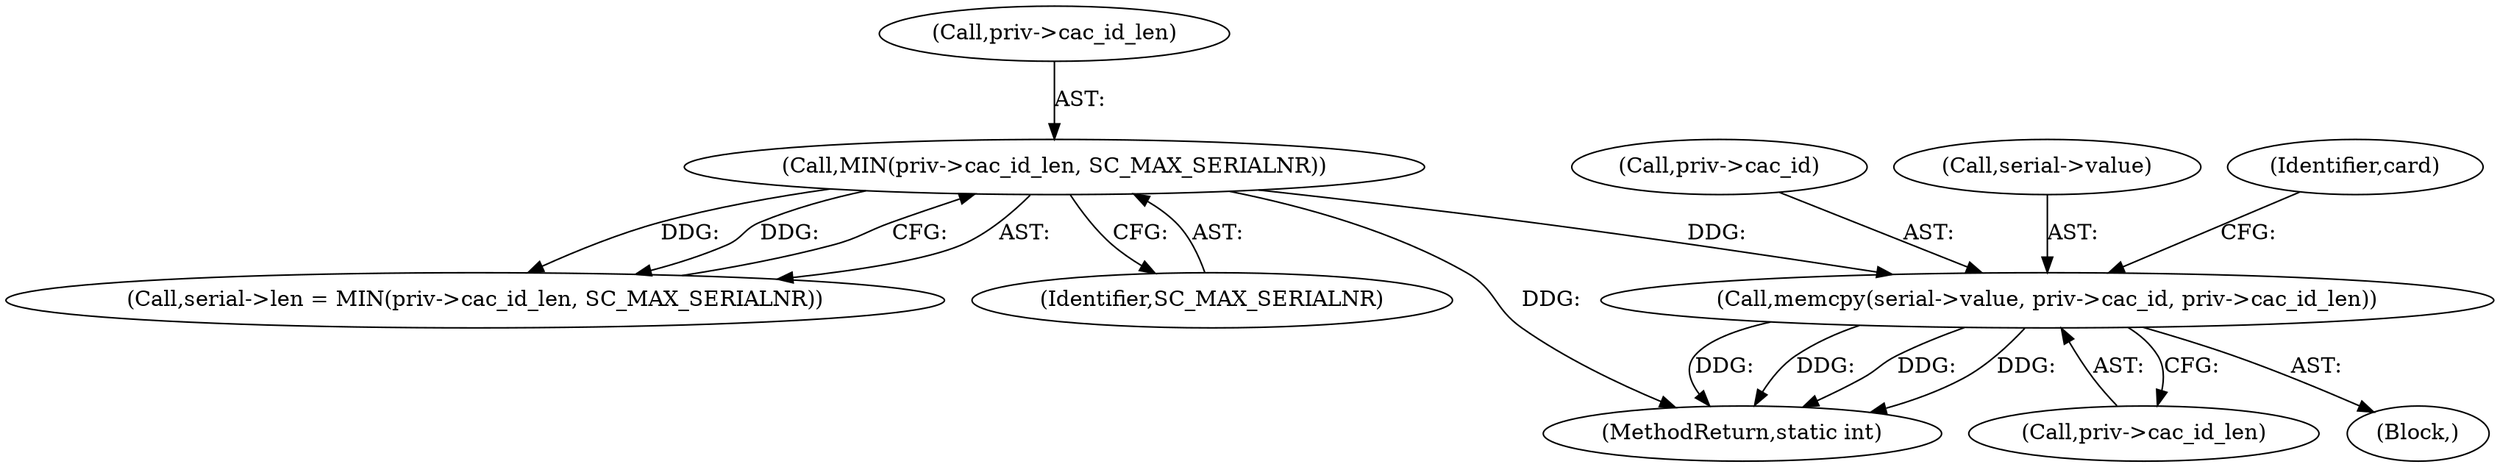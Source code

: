digraph "0_OpenSC_360e95d45ac4123255a4c796db96337f332160ad#diff-d643a0fa169471dbf2912f4866dc49c5@pointer" {
"1000147" [label="(Call,memcpy(serial->value, priv->cac_id, priv->cac_id_len))"];
"1000142" [label="(Call,MIN(priv->cac_id_len, SC_MAX_SERIALNR))"];
"1000154" [label="(Call,priv->cac_id_len)"];
"1000169" [label="(MethodReturn,static int)"];
"1000142" [label="(Call,MIN(priv->cac_id_len, SC_MAX_SERIALNR))"];
"1000151" [label="(Call,priv->cac_id)"];
"1000148" [label="(Call,serial->value)"];
"1000138" [label="(Call,serial->len = MIN(priv->cac_id_len, SC_MAX_SERIALNR))"];
"1000143" [label="(Call,priv->cac_id_len)"];
"1000147" [label="(Call,memcpy(serial->value, priv->cac_id, priv->cac_id_len))"];
"1000159" [label="(Identifier,card)"];
"1000137" [label="(Block,)"];
"1000146" [label="(Identifier,SC_MAX_SERIALNR)"];
"1000147" -> "1000137"  [label="AST: "];
"1000147" -> "1000154"  [label="CFG: "];
"1000148" -> "1000147"  [label="AST: "];
"1000151" -> "1000147"  [label="AST: "];
"1000154" -> "1000147"  [label="AST: "];
"1000159" -> "1000147"  [label="CFG: "];
"1000147" -> "1000169"  [label="DDG: "];
"1000147" -> "1000169"  [label="DDG: "];
"1000147" -> "1000169"  [label="DDG: "];
"1000147" -> "1000169"  [label="DDG: "];
"1000142" -> "1000147"  [label="DDG: "];
"1000142" -> "1000138"  [label="AST: "];
"1000142" -> "1000146"  [label="CFG: "];
"1000143" -> "1000142"  [label="AST: "];
"1000146" -> "1000142"  [label="AST: "];
"1000138" -> "1000142"  [label="CFG: "];
"1000142" -> "1000169"  [label="DDG: "];
"1000142" -> "1000138"  [label="DDG: "];
"1000142" -> "1000138"  [label="DDG: "];
}
